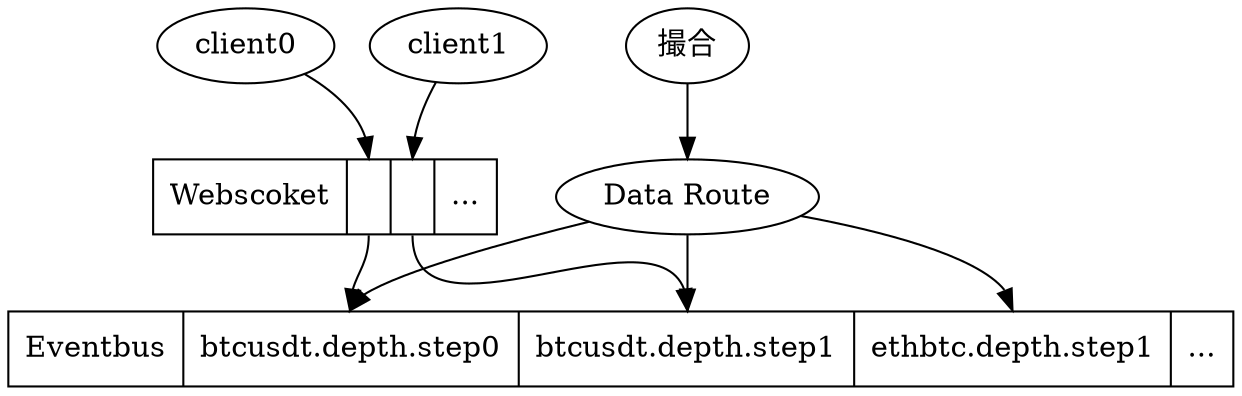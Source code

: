 digraph G {
	node0 [
	       label = "<f0> Eventbus|<f1>btcusdt.depth.step0|<f2>btcusdt.depth.step1|<f3>ethbtc.depth.step1|..."
	       shape = "record"
	       ];

	node1 [
	       label = "<f0> Webscoket|<f1>|<f2>|..."
	       shape = "record"
	       ]
	node2 [
	       label = "Data Route"
	       ]
	
	撮合 -> node2 -> node0:f1
	node2 -> node0:f2
	node2 -> node0:f3
	
	client0 -> node1:f1 -> node0:f1
	client1 -> node1:f2 -> node0:f2
}

